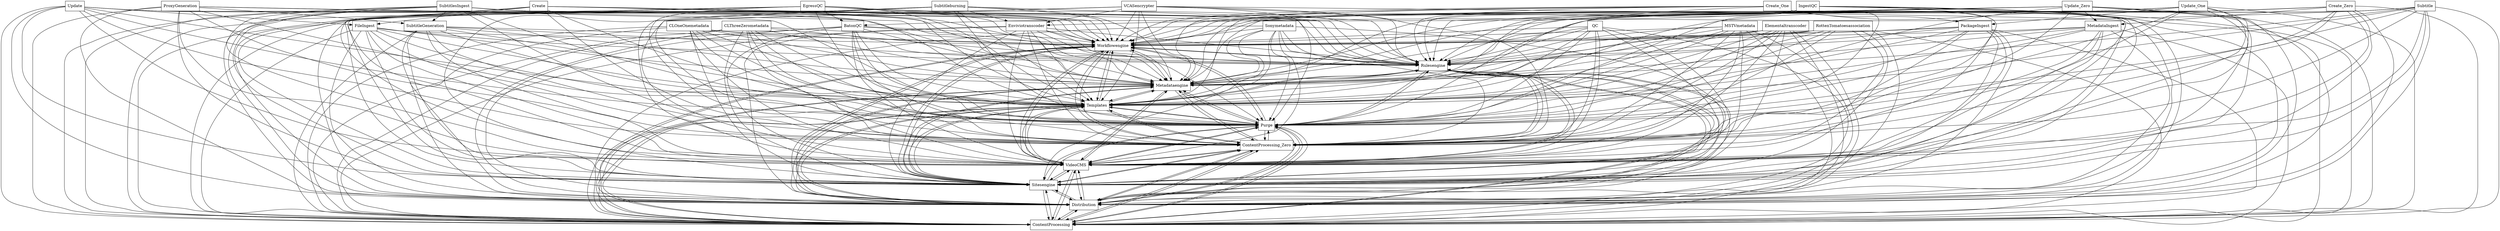 digraph{
graph [rankdir=TB];
node [shape=box];
edge [arrowhead=normal];
0[label="ProxyGeneration",]
1[label="SubtitlesIngest",]
2[label="Update",]
3[label="VCASencrypter",]
4[label="Workflowengine",]
5[label="Sonymetadata",]
6[label="Update_Zero",]
7[label="Create_Zero",]
8[label="Rulesengine",]
9[label="ContentProcessing",]
10[label="FileIngest",]
11[label="Create",]
12[label="Distribution",]
13[label="IngestQC",]
14[label="Sitesengine",]
15[label="MetadataIngest",]
16[label="EgressQC",]
17[label="Subtitle",]
18[label="BatonQC",]
19[label="CLOneOnemetadata",]
20[label="VideoCMS",]
21[label="SubtitleGeneration",]
22[label="ContentProcessing_Zero",]
23[label="Purge",]
24[label="QC",]
25[label="Enviviotranscoder",]
26[label="Templates",]
27[label="RottenTomatoesassociation",]
28[label="Elementaltranscoder",]
29[label="Subtitleburning",]
30[label="CLThreeZerometadata",]
31[label="Update_One",]
32[label="Metadataengine",]
33[label="PackageIngest",]
34[label="MSTVmetadata",]
35[label="Create_One",]
0->4[label="",]
0->8[label="",]
0->9[label="",]
0->12[label="",]
0->14[label="",]
0->20[label="",]
0->21[label="",]
0->22[label="",]
0->23[label="",]
0->26[label="",]
0->32[label="",]
1->4[label="",]
1->8[label="",]
1->9[label="",]
1->12[label="",]
1->14[label="",]
1->20[label="",]
1->21[label="",]
1->22[label="",]
1->23[label="",]
1->26[label="",]
1->32[label="",]
2->4[label="",]
2->8[label="",]
2->9[label="",]
2->10[label="",]
2->12[label="",]
2->14[label="",]
2->20[label="",]
2->22[label="",]
2->23[label="",]
2->26[label="",]
2->32[label="",]
3->4[label="",]
3->8[label="",]
3->9[label="",]
3->12[label="",]
3->14[label="",]
3->20[label="",]
3->22[label="",]
3->23[label="",]
3->25[label="",]
3->26[label="",]
3->32[label="",]
4->8[label="",]
4->9[label="",]
4->12[label="",]
4->14[label="",]
4->20[label="",]
4->22[label="",]
4->23[label="",]
4->26[label="",]
4->32[label="",]
5->4[label="",]
5->8[label="",]
5->9[label="",]
5->12[label="",]
5->14[label="",]
5->20[label="",]
5->22[label="",]
5->23[label="",]
5->26[label="",]
5->32[label="",]
6->4[label="",]
6->8[label="",]
6->9[label="",]
6->12[label="",]
6->14[label="",]
6->15[label="",]
6->20[label="",]
6->22[label="",]
6->23[label="",]
6->26[label="",]
6->32[label="",]
7->4[label="",]
7->8[label="",]
7->9[label="",]
7->12[label="",]
7->14[label="",]
7->15[label="",]
7->20[label="",]
7->22[label="",]
7->23[label="",]
7->26[label="",]
7->32[label="",]
8->4[label="",]
8->9[label="",]
8->12[label="",]
8->14[label="",]
8->20[label="",]
8->22[label="",]
8->23[label="",]
8->26[label="",]
8->32[label="",]
9->4[label="",]
9->8[label="",]
9->12[label="",]
9->14[label="",]
9->20[label="",]
9->22[label="",]
9->23[label="",]
9->26[label="",]
9->32[label="",]
10->4[label="",]
10->8[label="",]
10->9[label="",]
10->12[label="",]
10->14[label="",]
10->20[label="",]
10->22[label="",]
10->23[label="",]
10->26[label="",]
10->32[label="",]
11->4[label="",]
11->8[label="",]
11->9[label="",]
11->10[label="",]
11->12[label="",]
11->14[label="",]
11->20[label="",]
11->22[label="",]
11->23[label="",]
11->26[label="",]
11->32[label="",]
12->4[label="",]
12->8[label="",]
12->9[label="",]
12->14[label="",]
12->20[label="",]
12->22[label="",]
12->23[label="",]
12->26[label="",]
12->32[label="",]
13->4[label="",]
13->8[label="",]
13->9[label="",]
13->12[label="",]
13->14[label="",]
13->18[label="",]
13->20[label="",]
13->22[label="",]
13->23[label="",]
13->26[label="",]
13->32[label="",]
14->4[label="",]
14->8[label="",]
14->9[label="",]
14->12[label="",]
14->20[label="",]
14->22[label="",]
14->23[label="",]
14->26[label="",]
14->32[label="",]
15->4[label="",]
15->8[label="",]
15->9[label="",]
15->12[label="",]
15->14[label="",]
15->20[label="",]
15->22[label="",]
15->23[label="",]
15->26[label="",]
15->32[label="",]
16->4[label="",]
16->8[label="",]
16->9[label="",]
16->12[label="",]
16->14[label="",]
16->18[label="",]
16->20[label="",]
16->22[label="",]
16->23[label="",]
16->26[label="",]
16->32[label="",]
17->4[label="",]
17->8[label="",]
17->9[label="",]
17->12[label="",]
17->14[label="",]
17->20[label="",]
17->22[label="",]
17->23[label="",]
17->25[label="",]
17->26[label="",]
17->32[label="",]
18->4[label="",]
18->8[label="",]
18->9[label="",]
18->12[label="",]
18->14[label="",]
18->20[label="",]
18->22[label="",]
18->23[label="",]
18->26[label="",]
18->32[label="",]
19->4[label="",]
19->8[label="",]
19->9[label="",]
19->12[label="",]
19->14[label="",]
19->20[label="",]
19->22[label="",]
19->23[label="",]
19->26[label="",]
19->32[label="",]
20->4[label="",]
20->8[label="",]
20->9[label="",]
20->12[label="",]
20->14[label="",]
20->22[label="",]
20->23[label="",]
20->26[label="",]
20->32[label="",]
21->4[label="",]
21->8[label="",]
21->9[label="",]
21->12[label="",]
21->14[label="",]
21->20[label="",]
21->22[label="",]
21->23[label="",]
21->26[label="",]
21->32[label="",]
22->4[label="",]
22->8[label="",]
22->9[label="",]
22->12[label="",]
22->14[label="",]
22->20[label="",]
22->23[label="",]
22->26[label="",]
22->32[label="",]
23->4[label="",]
23->8[label="",]
23->9[label="",]
23->12[label="",]
23->14[label="",]
23->20[label="",]
23->22[label="",]
23->26[label="",]
23->32[label="",]
24->4[label="",]
24->8[label="",]
24->9[label="",]
24->12[label="",]
24->14[label="",]
24->20[label="",]
24->22[label="",]
24->23[label="",]
24->26[label="",]
24->32[label="",]
25->4[label="",]
25->8[label="",]
25->9[label="",]
25->12[label="",]
25->14[label="",]
25->20[label="",]
25->22[label="",]
25->23[label="",]
25->26[label="",]
25->32[label="",]
26->4[label="",]
26->8[label="",]
26->9[label="",]
26->12[label="",]
26->14[label="",]
26->20[label="",]
26->22[label="",]
26->23[label="",]
26->32[label="",]
27->4[label="",]
27->8[label="",]
27->9[label="",]
27->12[label="",]
27->14[label="",]
27->20[label="",]
27->22[label="",]
27->23[label="",]
27->26[label="",]
27->32[label="",]
28->4[label="",]
28->8[label="",]
28->9[label="",]
28->12[label="",]
28->14[label="",]
28->20[label="",]
28->22[label="",]
28->23[label="",]
28->26[label="",]
28->32[label="",]
29->4[label="",]
29->8[label="",]
29->9[label="",]
29->12[label="",]
29->14[label="",]
29->20[label="",]
29->22[label="",]
29->23[label="",]
29->25[label="",]
29->26[label="",]
29->32[label="",]
30->4[label="",]
30->8[label="",]
30->9[label="",]
30->12[label="",]
30->14[label="",]
30->20[label="",]
30->22[label="",]
30->23[label="",]
30->26[label="",]
30->32[label="",]
31->4[label="",]
31->8[label="",]
31->9[label="",]
31->12[label="",]
31->14[label="",]
31->20[label="",]
31->22[label="",]
31->23[label="",]
31->26[label="",]
31->32[label="",]
31->33[label="",]
32->4[label="",]
32->8[label="",]
32->9[label="",]
32->12[label="",]
32->14[label="",]
32->20[label="",]
32->22[label="",]
32->23[label="",]
32->26[label="",]
33->4[label="",]
33->8[label="",]
33->9[label="",]
33->12[label="",]
33->14[label="",]
33->20[label="",]
33->22[label="",]
33->23[label="",]
33->26[label="",]
33->32[label="",]
34->4[label="",]
34->8[label="",]
34->9[label="",]
34->12[label="",]
34->14[label="",]
34->20[label="",]
34->22[label="",]
34->23[label="",]
34->26[label="",]
34->32[label="",]
35->4[label="",]
35->8[label="",]
35->9[label="",]
35->12[label="",]
35->14[label="",]
35->20[label="",]
35->22[label="",]
35->23[label="",]
35->26[label="",]
35->32[label="",]
35->33[label="",]
}
